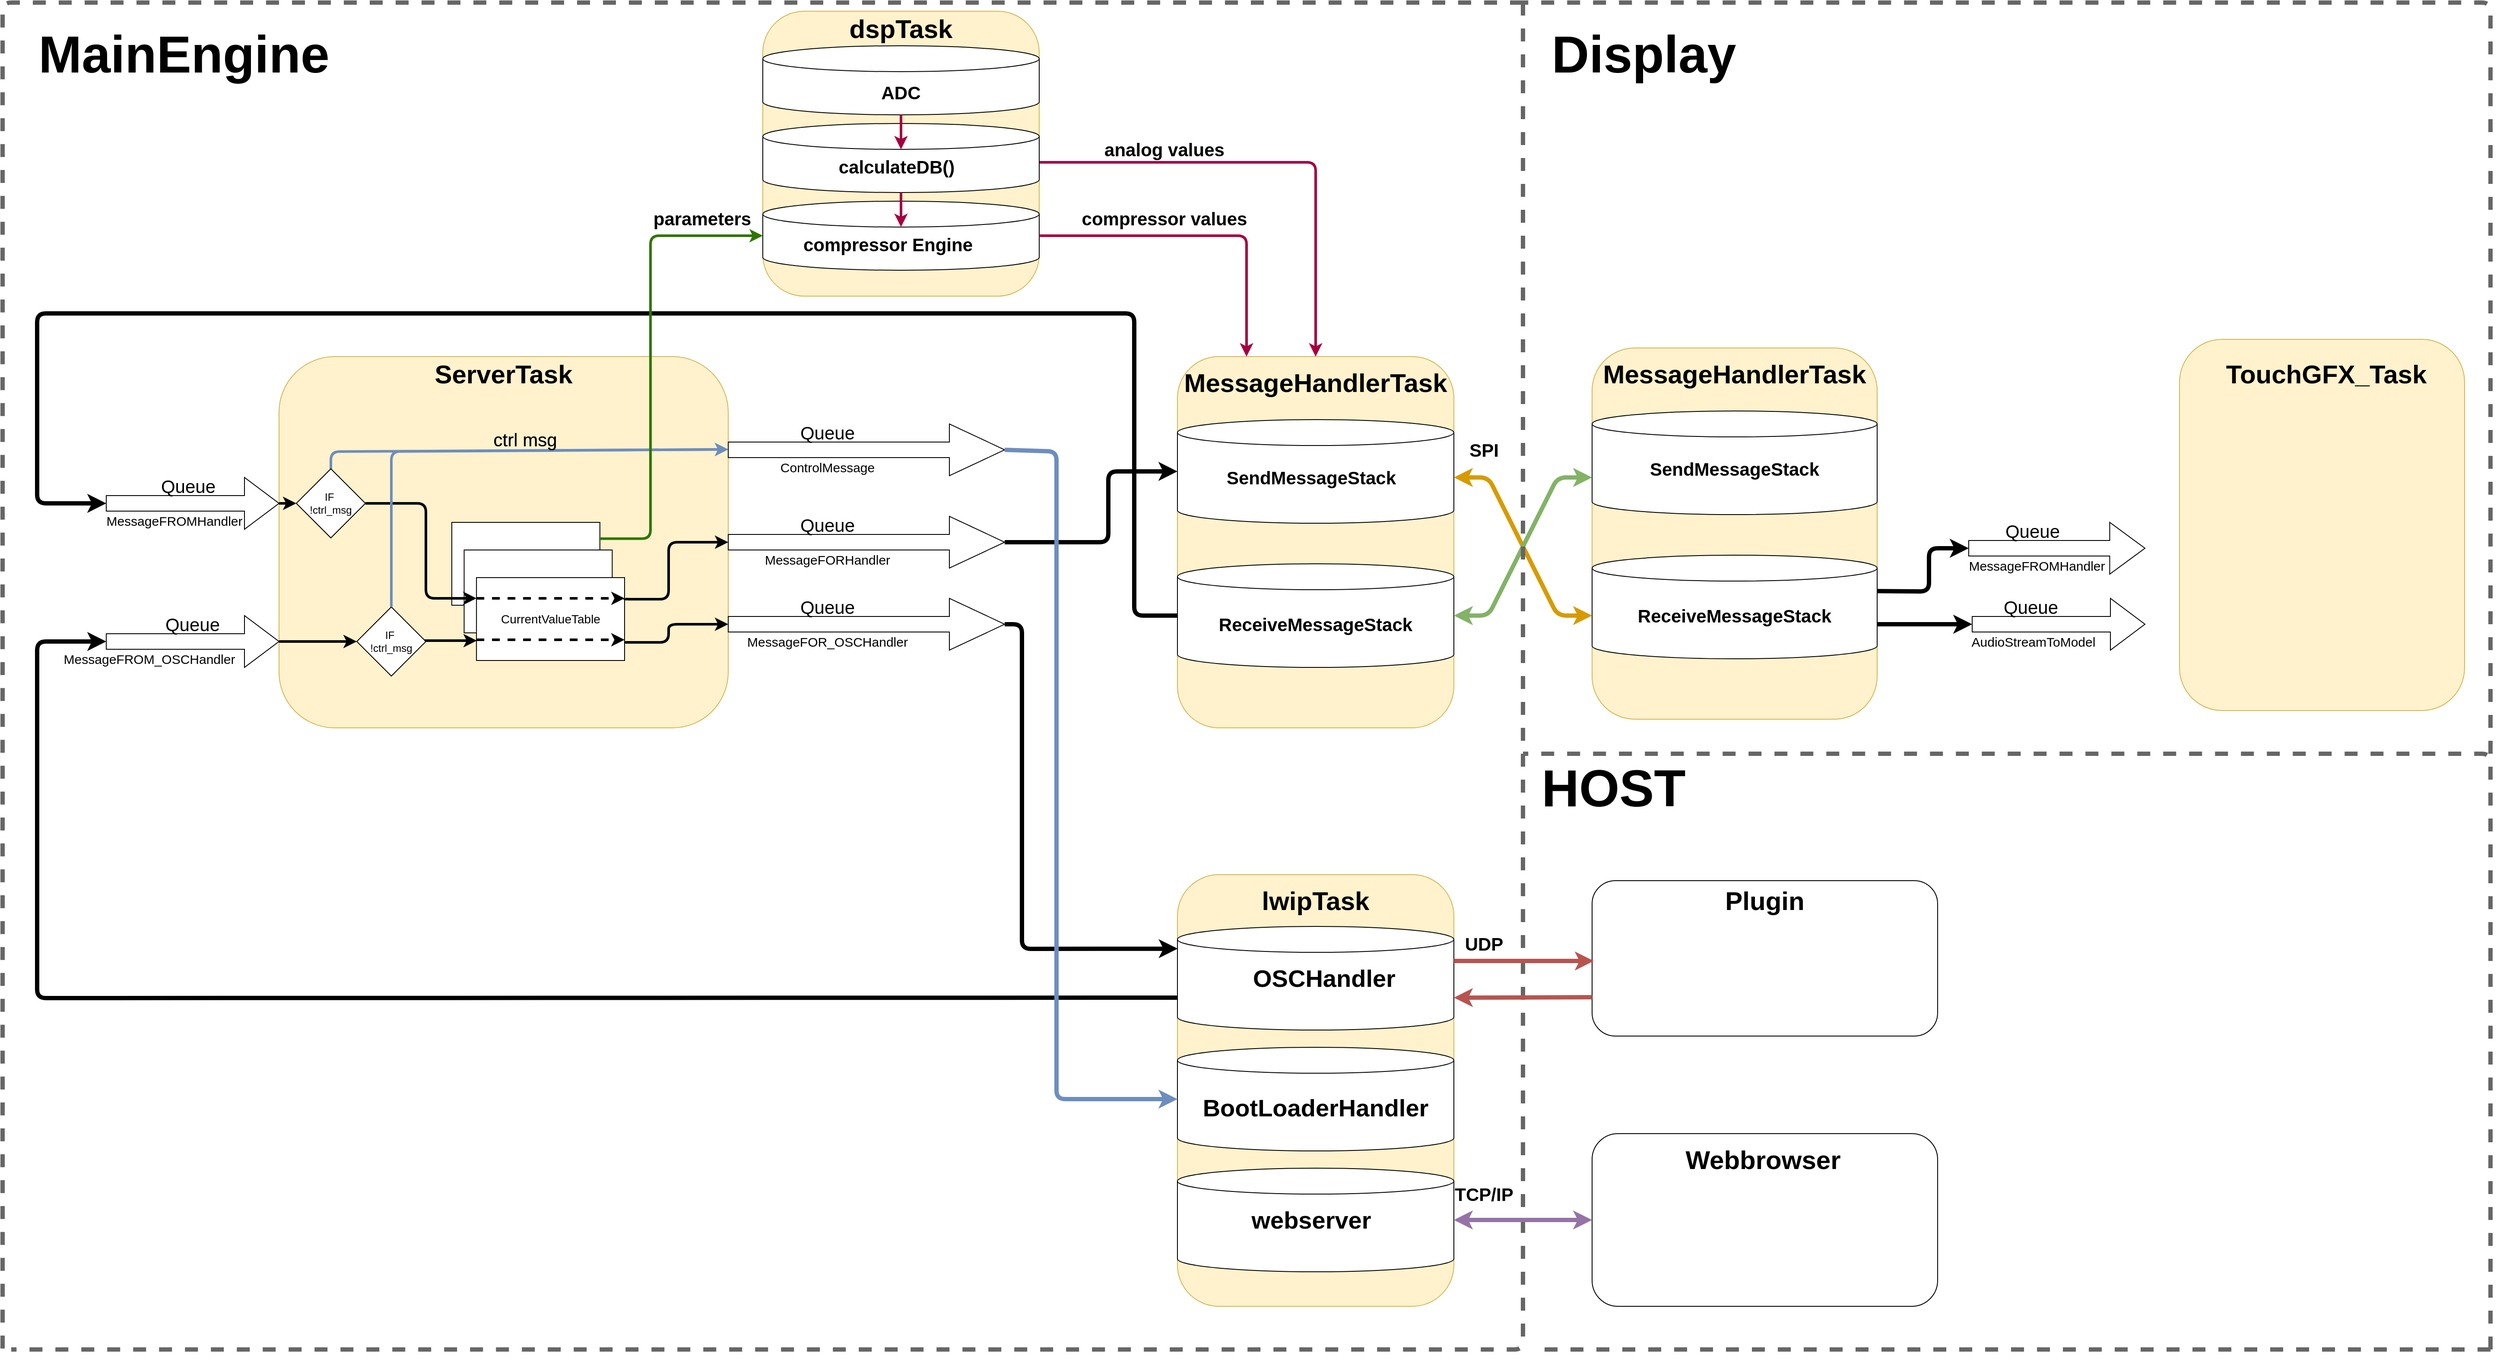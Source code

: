 <mxfile version="14.1.8" type="device"><diagram id="yKX08iSqYdMopoc8Zgzh" name="Page-1"><mxGraphModel dx="2881" dy="1174" grid="1" gridSize="10" guides="1" tooltips="1" connect="1" arrows="1" fold="1" page="1" pageScale="1" pageWidth="850" pageHeight="1100" math="0" shadow="0"><root><mxCell id="0"/><mxCell id="1" parent="0"/><mxCell id="WzMA_Sx0rp7hnUO6DobS-8" value="" style="rounded=1;whiteSpace=wrap;html=1;fillColor=#fff2cc;strokeColor=#d6b656;" parent="1" vertex="1"><mxGeometry x="-520" y="450" width="520" height="430" as="geometry"/></mxCell><mxCell id="WzMA_Sx0rp7hnUO6DobS-15" value="" style="group" parent="1" vertex="1" connectable="0"><mxGeometry x="-320" y="642" width="200" height="160" as="geometry"/></mxCell><mxCell id="WzMA_Sx0rp7hnUO6DobS-12" value="" style="rounded=0;whiteSpace=wrap;html=1;" parent="WzMA_Sx0rp7hnUO6DobS-15" vertex="1"><mxGeometry width="171.429" height="96" as="geometry"/></mxCell><mxCell id="WzMA_Sx0rp7hnUO6DobS-13" value="" style="rounded=0;whiteSpace=wrap;html=1;" parent="WzMA_Sx0rp7hnUO6DobS-15" vertex="1"><mxGeometry x="14.286" y="32" width="171.429" height="96" as="geometry"/></mxCell><mxCell id="WzMA_Sx0rp7hnUO6DobS-14" value="" style="rounded=0;whiteSpace=wrap;html=1;" parent="WzMA_Sx0rp7hnUO6DobS-15" vertex="1"><mxGeometry x="28.571" y="64" width="171.429" height="96" as="geometry"/></mxCell><mxCell id="WzMA_Sx0rp7hnUO6DobS-16" value="&lt;font style=&quot;font-size: 14px&quot;&gt;CurrentValueTable&lt;/font&gt;" style="text;html=1;strokeColor=none;fillColor=none;align=center;verticalAlign=middle;whiteSpace=wrap;rounded=0;" parent="WzMA_Sx0rp7hnUO6DobS-15" vertex="1"><mxGeometry x="85.714" y="96" width="57.143" height="32" as="geometry"/></mxCell><mxCell id="WzMA_Sx0rp7hnUO6DobS-39" style="edgeStyle=orthogonalEdgeStyle;rounded=0;orthogonalLoop=1;jettySize=auto;html=1;exitX=0;exitY=0.25;exitDx=0;exitDy=0;entryX=1;entryY=0.25;entryDx=0;entryDy=0;dashed=1;strokeWidth=3;" parent="WzMA_Sx0rp7hnUO6DobS-15" source="WzMA_Sx0rp7hnUO6DobS-14" target="WzMA_Sx0rp7hnUO6DobS-14" edge="1"><mxGeometry relative="1" as="geometry"><mxPoint x="-20" y="58" as="sourcePoint"/><mxPoint x="10" y="58" as="targetPoint"/><Array as="points"><mxPoint x="100" y="88"/><mxPoint x="100" y="88"/></Array></mxGeometry></mxCell><mxCell id="WzMA_Sx0rp7hnUO6DobS-43" style="edgeStyle=orthogonalEdgeStyle;rounded=0;orthogonalLoop=1;jettySize=auto;html=1;exitX=0;exitY=0.75;exitDx=0;exitDy=0;entryX=1;entryY=0.75;entryDx=0;entryDy=0;dashed=1;strokeWidth=3;" parent="WzMA_Sx0rp7hnUO6DobS-15" source="WzMA_Sx0rp7hnUO6DobS-14" target="WzMA_Sx0rp7hnUO6DobS-14" edge="1"><mxGeometry relative="1" as="geometry"><Array as="points"><mxPoint x="114" y="136"/><mxPoint x="114" y="136"/></Array></mxGeometry></mxCell><mxCell id="WzMA_Sx0rp7hnUO6DobS-35" style="edgeStyle=orthogonalEdgeStyle;rounded=0;orthogonalLoop=1;jettySize=auto;html=1;exitX=1;exitY=0.5;exitDx=0;exitDy=0;exitPerimeter=0;entryX=0;entryY=0.5;entryDx=0;entryDy=0;strokeWidth=3;" parent="1" source="WzMA_Sx0rp7hnUO6DobS-18" target="WzMA_Sx0rp7hnUO6DobS-34" edge="1"><mxGeometry relative="1" as="geometry"/></mxCell><mxCell id="WzMA_Sx0rp7hnUO6DobS-18" value="" style="shape=singleArrow;whiteSpace=wrap;html=1;" parent="1" vertex="1"><mxGeometry x="-720" y="590" width="200" height="60" as="geometry"/></mxCell><mxCell id="WzMA_Sx0rp7hnUO6DobS-19" value="&lt;font style=&quot;font-size: 21px&quot;&gt;Queue&lt;/font&gt;" style="text;html=1;strokeColor=none;fillColor=none;align=center;verticalAlign=middle;whiteSpace=wrap;rounded=0;" parent="1" vertex="1"><mxGeometry x="-750" y="590" width="250" height="20" as="geometry"/></mxCell><mxCell id="WzMA_Sx0rp7hnUO6DobS-21" value="&lt;font style=&quot;font-size: 15px&quot;&gt;MessageFROMHandler&lt;/font&gt;" style="text;html=1;strokeColor=none;fillColor=none;align=center;verticalAlign=middle;whiteSpace=wrap;rounded=0;" parent="1" vertex="1"><mxGeometry x="-766" y="630" width="250" height="20" as="geometry"/></mxCell><mxCell id="WzMA_Sx0rp7hnUO6DobS-41" style="edgeStyle=orthogonalEdgeStyle;rounded=0;orthogonalLoop=1;jettySize=auto;html=1;exitX=1;exitY=0.5;exitDx=0;exitDy=0;exitPerimeter=0;entryX=0;entryY=0.5;entryDx=0;entryDy=0;strokeWidth=3;" parent="1" source="WzMA_Sx0rp7hnUO6DobS-26" target="WzMA_Sx0rp7hnUO6DobS-40" edge="1"><mxGeometry relative="1" as="geometry"/></mxCell><mxCell id="WzMA_Sx0rp7hnUO6DobS-26" value="" style="shape=singleArrow;whiteSpace=wrap;html=1;" parent="1" vertex="1"><mxGeometry x="-720" y="750" width="200" height="60" as="geometry"/></mxCell><mxCell id="WzMA_Sx0rp7hnUO6DobS-27" value="&lt;font style=&quot;font-size: 21px&quot;&gt;Queue&lt;/font&gt;" style="text;html=1;strokeColor=none;fillColor=none;align=center;verticalAlign=middle;whiteSpace=wrap;rounded=0;" parent="1" vertex="1"><mxGeometry x="-745" y="750" width="250" height="20" as="geometry"/></mxCell><mxCell id="WzMA_Sx0rp7hnUO6DobS-28" value="&lt;font style=&quot;font-size: 15px&quot;&gt;MessageFROM_OSCHandler&lt;/font&gt;" style="text;html=1;strokeColor=none;fillColor=none;align=center;verticalAlign=middle;whiteSpace=wrap;rounded=0;" parent="1" vertex="1"><mxGeometry x="-795" y="790" width="250" height="20" as="geometry"/></mxCell><mxCell id="WzMA_Sx0rp7hnUO6DobS-38" style="edgeStyle=orthogonalEdgeStyle;orthogonalLoop=1;jettySize=auto;html=1;exitX=1;exitY=0.5;exitDx=0;exitDy=0;entryX=0;entryY=0.25;entryDx=0;entryDy=0;rounded=1;strokeWidth=3;" parent="1" source="WzMA_Sx0rp7hnUO6DobS-34" target="WzMA_Sx0rp7hnUO6DobS-14" edge="1"><mxGeometry relative="1" as="geometry"><Array as="points"><mxPoint x="-350" y="620"/><mxPoint x="-350" y="730"/></Array></mxGeometry></mxCell><mxCell id="WzMA_Sx0rp7hnUO6DobS-45" style="rounded=1;orthogonalLoop=1;jettySize=auto;html=1;exitX=0.5;exitY=0;exitDx=0;exitDy=0;entryX=1;entryY=0.25;entryDx=0;entryDy=0;strokeWidth=3;fillColor=#dae8fc;strokeColor=#6c8ebf;" parent="1" source="WzMA_Sx0rp7hnUO6DobS-34" target="WzMA_Sx0rp7hnUO6DobS-8" edge="1"><mxGeometry relative="1" as="geometry"><Array as="points"><mxPoint x="-460" y="560"/></Array></mxGeometry></mxCell><mxCell id="WzMA_Sx0rp7hnUO6DobS-34" value="&lt;span&gt;IF&amp;nbsp;&lt;/span&gt;&lt;br&gt;&lt;span&gt;!ctrl_msg&lt;/span&gt;" style="rhombus;whiteSpace=wrap;html=1;" parent="1" vertex="1"><mxGeometry x="-500" y="580" width="80" height="80" as="geometry"/></mxCell><mxCell id="WzMA_Sx0rp7hnUO6DobS-40" value="IF&amp;nbsp;&lt;br&gt;!ctrl_msg" style="rhombus;whiteSpace=wrap;html=1;" parent="1" vertex="1"><mxGeometry x="-430" y="740" width="80" height="80" as="geometry"/></mxCell><mxCell id="WzMA_Sx0rp7hnUO6DobS-42" style="edgeStyle=orthogonalEdgeStyle;rounded=0;orthogonalLoop=1;jettySize=auto;html=1;exitX=1;exitY=0.5;exitDx=0;exitDy=0;strokeWidth=3;" parent="1" source="WzMA_Sx0rp7hnUO6DobS-40" edge="1"><mxGeometry relative="1" as="geometry"><mxPoint x="-510" y="790" as="sourcePoint"/><mxPoint x="-291" y="779" as="targetPoint"/><Array as="points"><mxPoint x="-350" y="779"/></Array></mxGeometry></mxCell><mxCell id="WzMA_Sx0rp7hnUO6DobS-44" value="" style="endArrow=classic;html=1;entryX=1;entryY=0.25;entryDx=0;entryDy=0;exitX=0.5;exitY=0;exitDx=0;exitDy=0;fillColor=#dae8fc;strokeColor=#6c8ebf;strokeWidth=3;" parent="1" source="WzMA_Sx0rp7hnUO6DobS-40" target="WzMA_Sx0rp7hnUO6DobS-8" edge="1"><mxGeometry width="50" height="50" relative="1" as="geometry"><mxPoint x="-460" y="741" as="sourcePoint"/><mxPoint x="-350" y="670" as="targetPoint"/><Array as="points"><mxPoint x="-390" y="670"/><mxPoint x="-390" y="560"/></Array></mxGeometry></mxCell><mxCell id="WzMA_Sx0rp7hnUO6DobS-48" value="" style="shape=singleArrow;whiteSpace=wrap;html=1;" parent="1" vertex="1"><mxGeometry y="528" width="320" height="60" as="geometry"/></mxCell><mxCell id="WzMA_Sx0rp7hnUO6DobS-50" value="&lt;font style=&quot;font-size: 15px&quot;&gt;ControlMessage&lt;/font&gt;" style="text;html=1;strokeColor=none;fillColor=none;align=center;verticalAlign=middle;whiteSpace=wrap;rounded=0;" parent="1" vertex="1"><mxGeometry x="-10" y="568" width="250" height="20" as="geometry"/></mxCell><mxCell id="WzMA_Sx0rp7hnUO6DobS-59" value="" style="edgeStyle=none;rounded=1;orthogonalLoop=1;jettySize=auto;html=1;strokeWidth=3;" parent="1" source="WzMA_Sx0rp7hnUO6DobS-51" target="WzMA_Sx0rp7hnUO6DobS-8" edge="1"><mxGeometry relative="1" as="geometry"/></mxCell><mxCell id="WzMA_Sx0rp7hnUO6DobS-51" value="" style="shape=singleArrow;whiteSpace=wrap;html=1;" parent="1" vertex="1"><mxGeometry y="635" width="320" height="60" as="geometry"/></mxCell><mxCell id="WzMA_Sx0rp7hnUO6DobS-52" value="&lt;font style=&quot;font-size: 21px&quot;&gt;Queue&lt;/font&gt;" style="text;html=1;strokeColor=none;fillColor=none;align=center;verticalAlign=middle;whiteSpace=wrap;rounded=0;" parent="1" vertex="1"><mxGeometry x="-10" y="635" width="250" height="20" as="geometry"/></mxCell><mxCell id="WzMA_Sx0rp7hnUO6DobS-53" value="&lt;font style=&quot;font-size: 15px&quot;&gt;MessageFORHandler&lt;/font&gt;" style="text;html=1;strokeColor=none;fillColor=none;align=center;verticalAlign=middle;whiteSpace=wrap;rounded=0;" parent="1" vertex="1"><mxGeometry x="-10" y="675" width="250" height="20" as="geometry"/></mxCell><mxCell id="WzMA_Sx0rp7hnUO6DobS-54" value="" style="shape=singleArrow;whiteSpace=wrap;html=1;" parent="1" vertex="1"><mxGeometry y="730" width="320" height="60" as="geometry"/></mxCell><mxCell id="WzMA_Sx0rp7hnUO6DobS-55" value="&lt;font style=&quot;font-size: 21px&quot;&gt;Queue&lt;/font&gt;" style="text;html=1;strokeColor=none;fillColor=none;align=center;verticalAlign=middle;whiteSpace=wrap;rounded=0;" parent="1" vertex="1"><mxGeometry x="-10" y="730" width="250" height="20" as="geometry"/></mxCell><mxCell id="WzMA_Sx0rp7hnUO6DobS-56" value="&lt;font style=&quot;font-size: 15px&quot;&gt;MessageFOR_OSCHandler&lt;/font&gt;" style="text;html=1;strokeColor=none;fillColor=none;align=center;verticalAlign=middle;whiteSpace=wrap;rounded=0;" parent="1" vertex="1"><mxGeometry x="-10" y="770" width="250" height="20" as="geometry"/></mxCell><mxCell id="WzMA_Sx0rp7hnUO6DobS-57" style="edgeStyle=orthogonalEdgeStyle;orthogonalLoop=1;jettySize=auto;html=1;exitX=1;exitY=0.25;exitDx=0;exitDy=0;rounded=1;strokeWidth=3;entryX=0;entryY=0.5;entryDx=0;entryDy=0;entryPerimeter=0;" parent="1" source="WzMA_Sx0rp7hnUO6DobS-14" target="WzMA_Sx0rp7hnUO6DobS-51" edge="1"><mxGeometry relative="1" as="geometry"><mxPoint x="-138.57" y="590" as="sourcePoint"/><mxPoint x="-5" y="667" as="targetPoint"/><Array as="points"><mxPoint x="-69" y="731"/><mxPoint x="-69" y="665"/></Array></mxGeometry></mxCell><mxCell id="WzMA_Sx0rp7hnUO6DobS-58" style="edgeStyle=orthogonalEdgeStyle;orthogonalLoop=1;jettySize=auto;html=1;exitX=1;exitY=0.25;exitDx=0;exitDy=0;entryX=0;entryY=0.5;entryDx=0;entryDy=0;rounded=1;strokeWidth=3;entryPerimeter=0;" parent="1" target="WzMA_Sx0rp7hnUO6DobS-54" edge="1"><mxGeometry relative="1" as="geometry"><mxPoint x="-120" y="781.0" as="sourcePoint"/><mxPoint x="-9.999" y="751.0" as="targetPoint"/><Array as="points"><mxPoint x="-69" y="781"/><mxPoint x="-69" y="760"/></Array></mxGeometry></mxCell><mxCell id="WzMA_Sx0rp7hnUO6DobS-62" value="&lt;font style=&quot;font-size: 21px&quot;&gt;ctrl msg&lt;/font&gt;" style="text;html=1;strokeColor=none;fillColor=none;align=center;verticalAlign=middle;whiteSpace=wrap;rounded=0;" parent="1" vertex="1"><mxGeometry x="-360" y="536" width="250" height="20" as="geometry"/></mxCell><mxCell id="WzMA_Sx0rp7hnUO6DobS-63" value="" style="rounded=1;whiteSpace=wrap;html=1;fillColor=#fff2cc;strokeColor=#d6b656;" parent="1" vertex="1"><mxGeometry x="520" y="450" width="320" height="430" as="geometry"/></mxCell><mxCell id="WzMA_Sx0rp7hnUO6DobS-64" value="&lt;font style=&quot;font-size: 30px&quot;&gt;&lt;b&gt;MessageHandlerTask&lt;/b&gt;&lt;/font&gt;" style="text;html=1;strokeColor=none;fillColor=none;align=center;verticalAlign=middle;whiteSpace=wrap;rounded=0;" parent="1" vertex="1"><mxGeometry x="480" y="470" width="400" height="20" as="geometry"/></mxCell><mxCell id="WzMA_Sx0rp7hnUO6DobS-66" style="edgeStyle=none;rounded=1;orthogonalLoop=1;jettySize=auto;html=1;exitX=0.5;exitY=0;exitDx=0;exitDy=0;strokeWidth=3;" parent="1" source="WzMA_Sx0rp7hnUO6DobS-64" target="WzMA_Sx0rp7hnUO6DobS-64" edge="1"><mxGeometry relative="1" as="geometry"/></mxCell><mxCell id="WzMA_Sx0rp7hnUO6DobS-68" value="" style="endArrow=classic;html=1;strokeWidth=5;entryX=0;entryY=0.5;entryDx=0;entryDy=0;exitX=1;exitY=0.5;exitDx=0;exitDy=0;exitPerimeter=0;entryPerimeter=0;" parent="1" source="WzMA_Sx0rp7hnUO6DobS-51" target="WzMA_Sx0rp7hnUO6DobS-69" edge="1"><mxGeometry width="50" height="50" relative="1" as="geometry"><mxPoint x="310" y="580" as="sourcePoint"/><mxPoint x="360" y="530" as="targetPoint"/><Array as="points"><mxPoint x="440" y="665"/><mxPoint x="440" y="583"/></Array></mxGeometry></mxCell><mxCell id="WzMA_Sx0rp7hnUO6DobS-69" value="" style="shape=cylinder3;whiteSpace=wrap;html=1;boundedLbl=1;backgroundOutline=1;size=15;" parent="1" vertex="1"><mxGeometry x="520" y="523" width="320" height="120" as="geometry"/></mxCell><mxCell id="WzMA_Sx0rp7hnUO6DobS-71" value="" style="shape=cylinder3;whiteSpace=wrap;html=1;boundedLbl=1;backgroundOutline=1;size=15;" parent="1" vertex="1"><mxGeometry x="520" y="690" width="320" height="120" as="geometry"/></mxCell><mxCell id="WzMA_Sx0rp7hnUO6DobS-73" value="&lt;font style=&quot;font-size: 21px&quot;&gt;&lt;b&gt;ReceiveMessageStack&lt;/b&gt;&lt;/font&gt;" style="text;html=1;strokeColor=none;fillColor=none;align=center;verticalAlign=middle;whiteSpace=wrap;rounded=0;" parent="1" vertex="1"><mxGeometry x="520" y="750" width="320" height="20" as="geometry"/></mxCell><mxCell id="WzMA_Sx0rp7hnUO6DobS-74" value="&lt;font style=&quot;font-size: 21px&quot;&gt;&lt;b&gt;SendMessageStack&lt;/b&gt;&lt;/font&gt;" style="text;html=1;strokeColor=none;fillColor=none;align=center;verticalAlign=middle;whiteSpace=wrap;rounded=0;" parent="1" vertex="1"><mxGeometry x="510" y="580" width="330" height="20" as="geometry"/></mxCell><mxCell id="WzMA_Sx0rp7hnUO6DobS-75" value="" style="rounded=1;whiteSpace=wrap;html=1;fillColor=#fff2cc;strokeColor=#d6b656;" parent="1" vertex="1"><mxGeometry x="1000" y="440" width="330" height="430" as="geometry"/></mxCell><mxCell id="WzMA_Sx0rp7hnUO6DobS-76" style="edgeStyle=none;rounded=1;orthogonalLoop=1;jettySize=auto;html=1;exitX=0.5;exitY=0;exitDx=0;exitDy=0;strokeWidth=3;" parent="1" edge="1"><mxGeometry relative="1" as="geometry"><mxPoint x="1170" y="460" as="sourcePoint"/><mxPoint x="1170" y="460" as="targetPoint"/></mxGeometry></mxCell><mxCell id="WzMA_Sx0rp7hnUO6DobS-77" value="" style="shape=cylinder3;whiteSpace=wrap;html=1;boundedLbl=1;backgroundOutline=1;size=15;" parent="1" vertex="1"><mxGeometry x="1000" y="513" width="330" height="120" as="geometry"/></mxCell><mxCell id="WzMA_Sx0rp7hnUO6DobS-78" value="" style="shape=cylinder3;whiteSpace=wrap;html=1;boundedLbl=1;backgroundOutline=1;size=15;" parent="1" vertex="1"><mxGeometry x="1000" y="680" width="330" height="120" as="geometry"/></mxCell><mxCell id="WzMA_Sx0rp7hnUO6DobS-79" value="&lt;font style=&quot;font-size: 21px&quot;&gt;&lt;b&gt;ReceiveMessageStack&lt;/b&gt;&lt;/font&gt;" style="text;html=1;strokeColor=none;fillColor=none;align=center;verticalAlign=middle;whiteSpace=wrap;rounded=0;" parent="1" vertex="1"><mxGeometry x="1000" y="740" width="330" height="20" as="geometry"/></mxCell><mxCell id="WzMA_Sx0rp7hnUO6DobS-80" value="&lt;font style=&quot;font-size: 21px&quot;&gt;&lt;b&gt;SendMessageStack&lt;/b&gt;&lt;/font&gt;" style="text;html=1;strokeColor=none;fillColor=none;align=center;verticalAlign=middle;whiteSpace=wrap;rounded=0;" parent="1" vertex="1"><mxGeometry x="1000" y="570" width="330" height="20" as="geometry"/></mxCell><mxCell id="WzMA_Sx0rp7hnUO6DobS-81" value="&lt;font style=&quot;font-size: 30px&quot;&gt;&lt;b&gt;MessageHandlerTask&lt;/b&gt;&lt;/font&gt;" style="text;html=1;strokeColor=none;fillColor=none;align=center;verticalAlign=middle;whiteSpace=wrap;rounded=0;" parent="1" vertex="1"><mxGeometry x="965" y="460" width="400" height="20" as="geometry"/></mxCell><mxCell id="WzMA_Sx0rp7hnUO6DobS-83" value="" style="endArrow=classic;html=1;strokeWidth=5;entryX=0;entryY=0.5;entryDx=0;entryDy=0;exitX=1;exitY=0.5;exitDx=0;exitDy=0;startArrow=classic;startFill=1;endFill=1;fillColor=#ffe6cc;strokeColor=#d79b00;" parent="1" source="WzMA_Sx0rp7hnUO6DobS-74" target="WzMA_Sx0rp7hnUO6DobS-79" edge="1"><mxGeometry width="50" height="50" relative="1" as="geometry"><mxPoint x="850.0" y="782.5" as="sourcePoint"/><mxPoint x="1070" y="560.5" as="targetPoint"/><Array as="points"><mxPoint x="880" y="590"/><mxPoint x="960" y="750"/></Array></mxGeometry></mxCell><mxCell id="WzMA_Sx0rp7hnUO6DobS-85" value="" style="endArrow=classic;html=1;strokeWidth=5;exitX=1;exitY=0.5;exitDx=0;exitDy=0;exitPerimeter=0;startArrow=classic;startFill=1;endFill=1;fillColor=#d5e8d4;strokeColor=#82b366;entryX=0;entryY=1;entryDx=0;entryDy=0;" parent="1" source="WzMA_Sx0rp7hnUO6DobS-71" target="WzMA_Sx0rp7hnUO6DobS-80" edge="1"><mxGeometry width="50" height="50" relative="1" as="geometry"><mxPoint x="850" y="782.5" as="sourcePoint"/><mxPoint x="1060" y="590" as="targetPoint"/><Array as="points"><mxPoint x="880" y="750"/><mxPoint x="960" y="590"/></Array></mxGeometry></mxCell><mxCell id="WzMA_Sx0rp7hnUO6DobS-87" value="" style="rounded=1;whiteSpace=wrap;html=1;fillColor=#fff2cc;strokeColor=#d6b656;" parent="1" vertex="1"><mxGeometry x="520" y="1050" width="320" height="500" as="geometry"/></mxCell><mxCell id="WzMA_Sx0rp7hnUO6DobS-88" value="&lt;font style=&quot;font-size: 30px&quot;&gt;&lt;b&gt;lwipTask&lt;/b&gt;&lt;/font&gt;" style="text;html=1;strokeColor=none;fillColor=none;align=center;verticalAlign=middle;whiteSpace=wrap;rounded=0;" parent="1" vertex="1"><mxGeometry x="480" y="1070" width="400" height="20" as="geometry"/></mxCell><mxCell id="WzMA_Sx0rp7hnUO6DobS-90" value="" style="endArrow=none;html=1;strokeWidth=5;dashed=1;fillColor=#f5f5f5;strokeColor=#666666;" parent="1" edge="1"><mxGeometry width="50" height="50" relative="1" as="geometry"><mxPoint x="920" y="40" as="sourcePoint"/><mxPoint x="-830" y="1600" as="targetPoint"/><Array as="points"><mxPoint x="920" y="910"/><mxPoint x="920" y="1600"/></Array></mxGeometry></mxCell><mxCell id="WzMA_Sx0rp7hnUO6DobS-91" value="&lt;font size=&quot;1&quot;&gt;&lt;b style=&quot;font-size: 60px&quot;&gt;MainEngine&lt;/b&gt;&lt;/font&gt;" style="text;html=1;strokeColor=none;fillColor=none;align=center;verticalAlign=middle;whiteSpace=wrap;rounded=0;" parent="1" vertex="1"><mxGeometry x="-830" y="90" width="400" height="20" as="geometry"/></mxCell><mxCell id="WzMA_Sx0rp7hnUO6DobS-92" value="" style="rounded=1;whiteSpace=wrap;html=1;fillColor=#fff2cc;strokeColor=#d6b656;" parent="1" vertex="1"><mxGeometry x="40" y="50" width="320" height="330" as="geometry"/></mxCell><mxCell id="WzMA_Sx0rp7hnUO6DobS-95" value="" style="shape=cylinder3;whiteSpace=wrap;html=1;boundedLbl=1;backgroundOutline=1;size=15;" parent="1" vertex="1"><mxGeometry x="520" y="1250" width="320" height="120" as="geometry"/></mxCell><mxCell id="WzMA_Sx0rp7hnUO6DobS-96" value="&lt;font style=&quot;font-size: 21px&quot;&gt;OSCHandler&lt;/font&gt;" style="text;html=1;strokeColor=none;fillColor=none;align=center;verticalAlign=middle;whiteSpace=wrap;rounded=0;" parent="1" vertex="1"><mxGeometry x="320" y="1140" width="520" height="20" as="geometry"/></mxCell><mxCell id="WzMA_Sx0rp7hnUO6DobS-97" value="" style="endArrow=classic;html=1;strokeWidth=5;exitX=0;exitY=0;exitDx=0;exitDy=82.5;entryX=0;entryY=0.5;entryDx=0;entryDy=0;entryPerimeter=0;exitPerimeter=0;" parent="1" source="WzMA_Sx0rp7hnUO6DobS-99" target="WzMA_Sx0rp7hnUO6DobS-26" edge="1"><mxGeometry width="50" height="50" relative="1" as="geometry"><mxPoint x="-730" y="1060" as="sourcePoint"/><mxPoint x="-680" y="1010" as="targetPoint"/><Array as="points"><mxPoint x="-800" y="1193"/><mxPoint x="-800" y="780"/></Array></mxGeometry></mxCell><mxCell id="WzMA_Sx0rp7hnUO6DobS-98" value="" style="endArrow=classic;html=1;strokeWidth=5;entryX=0;entryY=0.5;entryDx=0;entryDy=0;entryPerimeter=0;exitX=0;exitY=0;exitDx=0;exitDy=0;" parent="1" source="WzMA_Sx0rp7hnUO6DobS-73" target="WzMA_Sx0rp7hnUO6DobS-18" edge="1"><mxGeometry width="50" height="50" relative="1" as="geometry"><mxPoint x="440" y="790" as="sourcePoint"/><mxPoint x="190" y="390.5" as="targetPoint"/><Array as="points"><mxPoint x="470" y="750"/><mxPoint x="470" y="400"/><mxPoint x="-800" y="400"/><mxPoint x="-800" y="620"/></Array></mxGeometry></mxCell><mxCell id="WzMA_Sx0rp7hnUO6DobS-99" value="" style="shape=cylinder3;whiteSpace=wrap;html=1;boundedLbl=1;backgroundOutline=1;size=15;" parent="1" vertex="1"><mxGeometry x="520" y="1110" width="320" height="120" as="geometry"/></mxCell><mxCell id="WzMA_Sx0rp7hnUO6DobS-100" value="&lt;font style=&quot;font-size: 28px&quot;&gt;&lt;b&gt;OSCHandler&lt;/b&gt;&lt;/font&gt;" style="text;html=1;strokeColor=none;fillColor=none;align=center;verticalAlign=middle;whiteSpace=wrap;rounded=0;" parent="1" vertex="1"><mxGeometry x="430" y="1160" width="520" height="20" as="geometry"/></mxCell><mxCell id="WzMA_Sx0rp7hnUO6DobS-101" value="&lt;font style=&quot;font-size: 28px&quot;&gt;&lt;b&gt;BootLoaderHandler&lt;/b&gt;&lt;/font&gt;" style="text;html=1;strokeColor=none;fillColor=none;align=center;verticalAlign=middle;whiteSpace=wrap;rounded=0;" parent="1" vertex="1"><mxGeometry x="420" y="1310" width="520" height="20" as="geometry"/></mxCell><mxCell id="WzMA_Sx0rp7hnUO6DobS-102" value="" style="endArrow=none;html=1;strokeWidth=5;exitX=0.001;exitY=0.215;exitDx=0;exitDy=0;entryX=1;entryY=0.5;entryDx=0;entryDy=0;entryPerimeter=0;endFill=0;startArrow=classic;startFill=1;exitPerimeter=0;" parent="1" source="WzMA_Sx0rp7hnUO6DobS-99" target="WzMA_Sx0rp7hnUO6DobS-54" edge="1"><mxGeometry width="50" height="50" relative="1" as="geometry"><mxPoint x="-520" y="1115" as="sourcePoint"/><mxPoint x="-840" y="750" as="targetPoint"/><Array as="points"><mxPoint x="340" y="1136"/><mxPoint x="340" y="990"/><mxPoint x="340" y="760"/></Array></mxGeometry></mxCell><mxCell id="WzMA_Sx0rp7hnUO6DobS-103" value="" style="endArrow=classic;html=1;strokeWidth=5;entryX=0;entryY=0.5;entryDx=0;entryDy=0;exitX=1;exitY=0.5;exitDx=0;exitDy=0;exitPerimeter=0;entryPerimeter=0;fillColor=#dae8fc;strokeColor=#6c8ebf;" parent="1" source="WzMA_Sx0rp7hnUO6DobS-48" target="WzMA_Sx0rp7hnUO6DobS-95" edge="1"><mxGeometry width="50" height="50" relative="1" as="geometry"><mxPoint x="320" y="675" as="sourcePoint"/><mxPoint x="520" y="593" as="targetPoint"/><Array as="points"><mxPoint x="380" y="560"/><mxPoint x="380" y="950"/><mxPoint x="380" y="1310"/></Array></mxGeometry></mxCell><mxCell id="WzMA_Sx0rp7hnUO6DobS-104" value="" style="rounded=1;whiteSpace=wrap;html=1;" parent="1" vertex="1"><mxGeometry x="1000" y="1057" width="400" height="180" as="geometry"/></mxCell><mxCell id="WzMA_Sx0rp7hnUO6DobS-105" value="&lt;font style=&quot;font-size: 30px&quot;&gt;&lt;b&gt;Plugin&lt;/b&gt;&lt;/font&gt;" style="text;html=1;strokeColor=none;fillColor=none;align=center;verticalAlign=middle;whiteSpace=wrap;rounded=0;" parent="1" vertex="1"><mxGeometry x="1015" y="1070" width="370" height="20" as="geometry"/></mxCell><mxCell id="WzMA_Sx0rp7hnUO6DobS-106" value="" style="rounded=1;whiteSpace=wrap;html=1;" parent="1" vertex="1"><mxGeometry x="1000" y="1350" width="400" height="200" as="geometry"/></mxCell><mxCell id="WzMA_Sx0rp7hnUO6DobS-108" value="&lt;font style=&quot;font-size: 30px&quot;&gt;&lt;b&gt;Webbrowser&lt;/b&gt;&lt;/font&gt;" style="text;html=1;strokeColor=none;fillColor=none;align=center;verticalAlign=middle;whiteSpace=wrap;rounded=0;" parent="1" vertex="1"><mxGeometry x="1032.5" y="1370" width="330" height="20" as="geometry"/></mxCell><mxCell id="WzMA_Sx0rp7hnUO6DobS-109" value="" style="shape=cylinder3;whiteSpace=wrap;html=1;boundedLbl=1;backgroundOutline=1;size=15;" parent="1" vertex="1"><mxGeometry x="520" y="1390" width="320" height="120" as="geometry"/></mxCell><mxCell id="WzMA_Sx0rp7hnUO6DobS-110" value="&lt;font style=&quot;font-size: 28px&quot;&gt;&lt;b&gt;webserver&lt;/b&gt;&lt;/font&gt;" style="text;html=1;strokeColor=none;fillColor=none;align=center;verticalAlign=middle;whiteSpace=wrap;rounded=0;" parent="1" vertex="1"><mxGeometry x="525" y="1440" width="300" height="20" as="geometry"/></mxCell><mxCell id="WzMA_Sx0rp7hnUO6DobS-111" value="" style="endArrow=classic;html=1;strokeWidth=5;fillColor=#e1d5e7;strokeColor=#9673a6;entryX=0;entryY=0.5;entryDx=0;entryDy=0;startArrow=classic;startFill=1;" parent="1" target="WzMA_Sx0rp7hnUO6DobS-106" edge="1"><mxGeometry width="50" height="50" relative="1" as="geometry"><mxPoint x="840" y="1450" as="sourcePoint"/><mxPoint x="340" y="1930" as="targetPoint"/><Array as="points"/></mxGeometry></mxCell><mxCell id="WzMA_Sx0rp7hnUO6DobS-113" value="" style="endArrow=none;html=1;strokeWidth=5;fillColor=#f8cecc;strokeColor=#b85450;startArrow=classic;startFill=1;endFill=0;exitX=1;exitY=0;exitDx=0;exitDy=82.5;exitPerimeter=0;entryX=0;entryY=0.75;entryDx=0;entryDy=0;" parent="1" source="WzMA_Sx0rp7hnUO6DobS-99" target="WzMA_Sx0rp7hnUO6DobS-104" edge="1"><mxGeometry width="50" height="50" relative="1" as="geometry"><mxPoint x="540" y="1550" as="sourcePoint"/><mxPoint x="400" y="2110" as="targetPoint"/><Array as="points"/></mxGeometry></mxCell><mxCell id="WzMA_Sx0rp7hnUO6DobS-118" value="" style="endArrow=classic;html=1;strokeWidth=5;fillColor=#f8cecc;strokeColor=#b85450;startArrow=none;startFill=0;endFill=1;entryX=0.005;entryY=0.517;entryDx=0;entryDy=0;entryPerimeter=0;" parent="1" target="WzMA_Sx0rp7hnUO6DobS-104" edge="1"><mxGeometry width="50" height="50" relative="1" as="geometry"><mxPoint x="840" y="1150" as="sourcePoint"/><mxPoint x="390" y="2030" as="targetPoint"/><Array as="points"/></mxGeometry></mxCell><mxCell id="WzMA_Sx0rp7hnUO6DobS-122" value="&lt;font style=&quot;font-size: 21px&quot;&gt;ctrl msg&lt;/font&gt;" style="text;html=1;strokeColor=none;fillColor=none;align=center;verticalAlign=middle;whiteSpace=wrap;rounded=0;" parent="1" vertex="1"><mxGeometry x="-360" y="536" width="250" height="20" as="geometry"/></mxCell><mxCell id="WzMA_Sx0rp7hnUO6DobS-131" value="&lt;font style=&quot;font-size: 21px&quot;&gt;&lt;b&gt;UDP&lt;/b&gt;&lt;/font&gt;" style="text;html=1;strokeColor=none;fillColor=none;align=center;verticalAlign=middle;whiteSpace=wrap;rounded=0;" parent="1" vertex="1"><mxGeometry x="840" y="1120" width="70" height="20" as="geometry"/></mxCell><mxCell id="WzMA_Sx0rp7hnUO6DobS-141" value="" style="endArrow=none;html=1;strokeWidth=5;dashed=1;fillColor=#f5f5f5;strokeColor=#666666;" parent="1" edge="1"><mxGeometry width="50" height="50" relative="1" as="geometry"><mxPoint x="2040" y="1600" as="sourcePoint"/><mxPoint x="920" y="910" as="targetPoint"/><Array as="points"><mxPoint x="2040" y="910"/></Array></mxGeometry></mxCell><mxCell id="WzMA_Sx0rp7hnUO6DobS-145" value="&lt;font size=&quot;1&quot;&gt;&lt;b style=&quot;font-size: 60px&quot;&gt;Display&lt;/b&gt;&lt;/font&gt;" style="text;html=1;strokeColor=none;fillColor=none;align=center;verticalAlign=middle;whiteSpace=wrap;rounded=0;" parent="1" vertex="1"><mxGeometry x="860" y="90" width="400" height="20" as="geometry"/></mxCell><mxCell id="WzMA_Sx0rp7hnUO6DobS-146" value="&lt;font style=&quot;font-size: 30px&quot;&gt;&lt;b&gt;ServerTask&lt;/b&gt;&lt;/font&gt;" style="text;html=1;strokeColor=none;fillColor=none;align=center;verticalAlign=middle;whiteSpace=wrap;rounded=0;" parent="1" vertex="1"><mxGeometry x="-520" y="460" width="520" height="20" as="geometry"/></mxCell><mxCell id="WzMA_Sx0rp7hnUO6DobS-9" value="&lt;font style=&quot;font-size: 30px&quot;&gt;&lt;b&gt;dspTask&lt;/b&gt;&lt;/font&gt;" style="text;html=1;strokeColor=none;fillColor=none;align=center;verticalAlign=middle;whiteSpace=wrap;rounded=0;" parent="1" vertex="1"><mxGeometry x="40" y="60" width="320" height="20" as="geometry"/></mxCell><mxCell id="WzMA_Sx0rp7hnUO6DobS-147" value="&lt;font size=&quot;1&quot;&gt;&lt;b style=&quot;font-size: 60px&quot;&gt;HOST&lt;/b&gt;&lt;/font&gt;" style="text;html=1;strokeColor=none;fillColor=none;align=center;verticalAlign=middle;whiteSpace=wrap;rounded=0;" parent="1" vertex="1"><mxGeometry x="825" y="940" width="400" height="20" as="geometry"/></mxCell><mxCell id="WzMA_Sx0rp7hnUO6DobS-150" value="" style="endArrow=none;html=1;strokeWidth=5;dashed=1;fillColor=#f5f5f5;strokeColor=#666666;" parent="1" edge="1"><mxGeometry width="50" height="50" relative="1" as="geometry"><mxPoint x="2040" y="910" as="sourcePoint"/><mxPoint x="920" y="40" as="targetPoint"/><Array as="points"><mxPoint x="2040" y="40"/></Array></mxGeometry></mxCell><mxCell id="WzMA_Sx0rp7hnUO6DobS-151" value="" style="endArrow=none;html=1;strokeWidth=5;dashed=1;fillColor=#f5f5f5;strokeColor=#666666;" parent="1" edge="1"><mxGeometry width="50" height="50" relative="1" as="geometry"><mxPoint x="2040" y="1600" as="sourcePoint"/><mxPoint x="930" y="1600" as="targetPoint"/><Array as="points"/></mxGeometry></mxCell><mxCell id="WzMA_Sx0rp7hnUO6DobS-152" value="" style="endArrow=none;html=1;strokeWidth=5;dashed=1;fillColor=#f5f5f5;strokeColor=#666666;" parent="1" edge="1"><mxGeometry width="50" height="50" relative="1" as="geometry"><mxPoint x="920" y="40" as="sourcePoint"/><mxPoint x="-840" y="1610" as="targetPoint"/><Array as="points"><mxPoint x="-840" y="40"/></Array></mxGeometry></mxCell><mxCell id="WzMA_Sx0rp7hnUO6DobS-153" value="&lt;font style=&quot;font-size: 21px&quot;&gt;&lt;b&gt;TCP/IP&lt;/b&gt;&lt;/font&gt;" style="text;html=1;strokeColor=none;fillColor=none;align=center;verticalAlign=middle;whiteSpace=wrap;rounded=0;" parent="1" vertex="1"><mxGeometry x="840" y="1410" width="70" height="20" as="geometry"/></mxCell><mxCell id="WzMA_Sx0rp7hnUO6DobS-155" value="&lt;font style=&quot;font-size: 21px&quot;&gt;Queue&lt;/font&gt;" style="text;html=1;strokeColor=none;fillColor=none;align=center;verticalAlign=middle;whiteSpace=wrap;rounded=0;" parent="1" vertex="1"><mxGeometry x="-10" y="528" width="250" height="20" as="geometry"/></mxCell><mxCell id="WzMA_Sx0rp7hnUO6DobS-158" value="&lt;font style=&quot;font-size: 21px&quot;&gt;&lt;b&gt;SPI&lt;/b&gt;&lt;/font&gt;" style="text;html=1;strokeColor=none;fillColor=none;align=center;verticalAlign=middle;whiteSpace=wrap;rounded=0;" parent="1" vertex="1"><mxGeometry x="840" y="548" width="70" height="20" as="geometry"/></mxCell><mxCell id="WzMA_Sx0rp7hnUO6DobS-159" style="edgeStyle=orthogonalEdgeStyle;orthogonalLoop=1;jettySize=auto;html=1;exitX=0.995;exitY=0.197;exitDx=0;exitDy=0;rounded=1;strokeWidth=3;entryX=0;entryY=0.5;entryDx=0;entryDy=0;exitPerimeter=0;fillColor=#60a917;strokeColor=#2D7600;entryPerimeter=0;" parent="1" source="WzMA_Sx0rp7hnUO6DobS-12" target="uA4GUw6-wr4jU3mwisK2-1" edge="1"><mxGeometry relative="1" as="geometry"><mxPoint x="-360" y="449" as="sourcePoint"/><mxPoint x="-240" y="384" as="targetPoint"/><Array as="points"><mxPoint x="-90" y="661"/><mxPoint x="-90" y="310"/></Array></mxGeometry></mxCell><mxCell id="WzMA_Sx0rp7hnUO6DobS-160" value="&lt;font style=&quot;font-size: 21px&quot;&gt;&lt;b&gt;parameters&lt;/b&gt;&lt;/font&gt;" style="text;html=1;strokeColor=none;fillColor=none;align=center;verticalAlign=middle;whiteSpace=wrap;rounded=0;" parent="1" vertex="1"><mxGeometry x="-90" y="280" width="120" height="20" as="geometry"/></mxCell><mxCell id="WzMA_Sx0rp7hnUO6DobS-161" style="edgeStyle=orthogonalEdgeStyle;orthogonalLoop=1;jettySize=auto;html=1;exitX=1;exitY=0.25;exitDx=0;exitDy=0;rounded=1;strokeWidth=3;fillColor=#d80073;strokeColor=#A50040;entryX=0.5;entryY=0;entryDx=0;entryDy=0;" parent="1" source="uA4GUw6-wr4jU3mwisK2-12" target="WzMA_Sx0rp7hnUO6DobS-63" edge="1"><mxGeometry relative="1" as="geometry"><mxPoint x="0.571" y="280.912" as="sourcePoint"/><mxPoint x="700" y="440" as="targetPoint"/><Array as="points"><mxPoint x="680" y="225"/></Array></mxGeometry></mxCell><mxCell id="WzMA_Sx0rp7hnUO6DobS-162" value="&lt;font style=&quot;font-size: 21px&quot;&gt;&lt;b&gt;analog values&lt;/b&gt;&lt;/font&gt;" style="text;html=1;strokeColor=none;fillColor=none;align=center;verticalAlign=middle;whiteSpace=wrap;rounded=0;" parent="1" vertex="1"><mxGeometry x="400" y="200" width="210" height="20" as="geometry"/></mxCell><mxCell id="uA4GUw6-wr4jU3mwisK2-1" value="" style="shape=cylinder3;whiteSpace=wrap;html=1;boundedLbl=1;backgroundOutline=1;size=15;" vertex="1" parent="1"><mxGeometry x="40" y="270" width="320" height="80" as="geometry"/></mxCell><mxCell id="uA4GUw6-wr4jU3mwisK2-2" value="&lt;font style=&quot;font-size: 21px&quot;&gt;&lt;b&gt;compressor Engine&lt;/b&gt;&lt;/font&gt;" style="text;html=1;strokeColor=none;fillColor=none;align=center;verticalAlign=middle;whiteSpace=wrap;rounded=0;" vertex="1" parent="1"><mxGeometry x="20" y="310" width="330" height="20" as="geometry"/></mxCell><mxCell id="uA4GUw6-wr4jU3mwisK2-3" value="" style="shape=cylinder3;whiteSpace=wrap;html=1;boundedLbl=1;backgroundOutline=1;size=15;" vertex="1" parent="1"><mxGeometry x="40" y="90" width="320" height="80" as="geometry"/></mxCell><mxCell id="uA4GUw6-wr4jU3mwisK2-4" value="&lt;span style=&quot;font-size: 21px&quot;&gt;&lt;b&gt;ADC&lt;/b&gt;&lt;/span&gt;" style="text;html=1;strokeColor=none;fillColor=none;align=center;verticalAlign=middle;whiteSpace=wrap;rounded=0;" vertex="1" parent="1"><mxGeometry x="35" y="134" width="330" height="20" as="geometry"/></mxCell><mxCell id="uA4GUw6-wr4jU3mwisK2-11" value="" style="shape=cylinder3;whiteSpace=wrap;html=1;boundedLbl=1;backgroundOutline=1;size=15;" vertex="1" parent="1"><mxGeometry x="40" y="180" width="320" height="80" as="geometry"/></mxCell><mxCell id="uA4GUw6-wr4jU3mwisK2-12" value="&lt;span style=&quot;font-size: 21px&quot;&gt;&lt;b&gt;calculateDB()&lt;/b&gt;&lt;/span&gt;" style="text;html=1;strokeColor=none;fillColor=none;align=center;verticalAlign=middle;whiteSpace=wrap;rounded=0;" vertex="1" parent="1"><mxGeometry x="30" y="220" width="330" height="20" as="geometry"/></mxCell><mxCell id="uA4GUw6-wr4jU3mwisK2-13" style="edgeStyle=orthogonalEdgeStyle;orthogonalLoop=1;jettySize=auto;html=1;exitX=0.5;exitY=1;exitDx=0;exitDy=0;rounded=1;strokeWidth=3;fillColor=#d80073;strokeColor=#A50040;exitPerimeter=0;" edge="1" parent="1" source="uA4GUw6-wr4jU3mwisK2-3"><mxGeometry relative="1" as="geometry"><mxPoint x="370.0" y="235" as="sourcePoint"/><mxPoint x="200" y="210" as="targetPoint"/><Array as="points"><mxPoint x="200" y="190"/><mxPoint x="200" y="190"/></Array></mxGeometry></mxCell><mxCell id="uA4GUw6-wr4jU3mwisK2-15" style="edgeStyle=orthogonalEdgeStyle;orthogonalLoop=1;jettySize=auto;html=1;exitX=0.5;exitY=1;exitDx=0;exitDy=0;rounded=1;strokeWidth=3;fillColor=#d80073;strokeColor=#A50040;exitPerimeter=0;entryX=0.5;entryY=0.374;entryDx=0;entryDy=0;entryPerimeter=0;" edge="1" parent="1" source="uA4GUw6-wr4jU3mwisK2-11" target="uA4GUw6-wr4jU3mwisK2-1"><mxGeometry relative="1" as="geometry"><mxPoint x="210" y="180" as="sourcePoint"/><mxPoint x="210" y="220" as="targetPoint"/><Array as="points"><mxPoint x="200" y="280"/><mxPoint x="200" y="280"/></Array></mxGeometry></mxCell><mxCell id="uA4GUw6-wr4jU3mwisK2-16" style="edgeStyle=orthogonalEdgeStyle;orthogonalLoop=1;jettySize=auto;html=1;exitX=1;exitY=0.5;exitDx=0;exitDy=0;rounded=1;strokeWidth=3;fillColor=#d80073;strokeColor=#A50040;exitPerimeter=0;entryX=0.25;entryY=0;entryDx=0;entryDy=0;" edge="1" parent="1" source="uA4GUw6-wr4jU3mwisK2-1" target="WzMA_Sx0rp7hnUO6DobS-63"><mxGeometry relative="1" as="geometry"><mxPoint x="430.0" y="300.0" as="sourcePoint"/><mxPoint x="440" y="230" as="targetPoint"/><Array as="points"><mxPoint x="600" y="310"/></Array></mxGeometry></mxCell><mxCell id="uA4GUw6-wr4jU3mwisK2-17" value="&lt;font style=&quot;font-size: 21px&quot;&gt;&lt;b&gt;compressor values&lt;/b&gt;&lt;/font&gt;" style="text;html=1;strokeColor=none;fillColor=none;align=center;verticalAlign=middle;whiteSpace=wrap;rounded=0;" vertex="1" parent="1"><mxGeometry x="400" y="280" width="210" height="20" as="geometry"/></mxCell><mxCell id="uA4GUw6-wr4jU3mwisK2-19" value="" style="rounded=1;whiteSpace=wrap;html=1;fillColor=#fff2cc;strokeColor=#d6b656;" vertex="1" parent="1"><mxGeometry x="1680" y="430" width="330" height="430" as="geometry"/></mxCell><mxCell id="uA4GUw6-wr4jU3mwisK2-20" value="&lt;span style=&quot;font-size: 30px&quot;&gt;&lt;b&gt;TouchGFX_Task&lt;/b&gt;&lt;/span&gt;" style="text;html=1;strokeColor=none;fillColor=none;align=center;verticalAlign=middle;whiteSpace=wrap;rounded=0;" vertex="1" parent="1"><mxGeometry x="1650" y="460" width="400" height="20" as="geometry"/></mxCell><mxCell id="uA4GUw6-wr4jU3mwisK2-21" value="" style="shape=singleArrow;whiteSpace=wrap;html=1;" vertex="1" parent="1"><mxGeometry x="1440" y="730" width="200" height="60" as="geometry"/></mxCell><mxCell id="uA4GUw6-wr4jU3mwisK2-22" value="&lt;font style=&quot;font-size: 21px&quot;&gt;Queue&lt;/font&gt;" style="text;html=1;strokeColor=none;fillColor=none;align=center;verticalAlign=middle;whiteSpace=wrap;rounded=0;" vertex="1" parent="1"><mxGeometry x="1383" y="730" width="250" height="20" as="geometry"/></mxCell><mxCell id="uA4GUw6-wr4jU3mwisK2-23" value="&lt;font style=&quot;font-size: 15px&quot;&gt;AudioStreamToModel&lt;/font&gt;" style="text;html=1;strokeColor=none;fillColor=none;align=center;verticalAlign=middle;whiteSpace=wrap;rounded=0;" vertex="1" parent="1"><mxGeometry x="1386" y="770" width="250" height="20" as="geometry"/></mxCell><mxCell id="uA4GUw6-wr4jU3mwisK2-24" value="" style="shape=singleArrow;whiteSpace=wrap;html=1;" vertex="1" parent="1"><mxGeometry x="1436" y="642" width="204" height="60" as="geometry"/></mxCell><mxCell id="uA4GUw6-wr4jU3mwisK2-25" value="&lt;font style=&quot;font-size: 21px&quot;&gt;Queue&lt;/font&gt;" style="text;html=1;strokeColor=none;fillColor=none;align=center;verticalAlign=middle;whiteSpace=wrap;rounded=0;" vertex="1" parent="1"><mxGeometry x="1385" y="642" width="250" height="20" as="geometry"/></mxCell><mxCell id="uA4GUw6-wr4jU3mwisK2-26" value="&lt;font style=&quot;font-size: 15px&quot;&gt;MessageFROMHandler&lt;/font&gt;" style="text;html=1;strokeColor=none;fillColor=none;align=center;verticalAlign=middle;whiteSpace=wrap;rounded=0;" vertex="1" parent="1"><mxGeometry x="1390" y="682" width="250" height="20" as="geometry"/></mxCell><mxCell id="uA4GUw6-wr4jU3mwisK2-27" value="" style="endArrow=classic;html=1;strokeWidth=5;entryX=0;entryY=0.5;entryDx=0;entryDy=0;exitX=1;exitY=1;exitDx=0;exitDy=0;entryPerimeter=0;" edge="1" parent="1" source="WzMA_Sx0rp7hnUO6DobS-79" target="uA4GUw6-wr4jU3mwisK2-21"><mxGeometry width="50" height="50" relative="1" as="geometry"><mxPoint x="1362.5" y="614" as="sourcePoint"/><mxPoint x="1562.5" y="532" as="targetPoint"/><Array as="points"><mxPoint x="1370" y="760"/></Array></mxGeometry></mxCell><mxCell id="uA4GUw6-wr4jU3mwisK2-28" value="" style="endArrow=classic;html=1;strokeWidth=5;entryX=0;entryY=0.5;entryDx=0;entryDy=0;exitX=1;exitY=1;exitDx=0;exitDy=0;entryPerimeter=0;" edge="1" parent="1" target="uA4GUw6-wr4jU3mwisK2-24"><mxGeometry width="50" height="50" relative="1" as="geometry"><mxPoint x="1330" y="721.66" as="sourcePoint"/><mxPoint x="1440" y="721.66" as="targetPoint"/><Array as="points"><mxPoint x="1390" y="722"/><mxPoint x="1390" y="672"/></Array></mxGeometry></mxCell></root></mxGraphModel></diagram></mxfile>